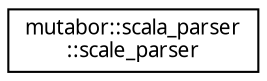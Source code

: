 digraph "Grafische Darstellung der Klassenhierarchie"
{
  edge [fontname="Sans",fontsize="10",labelfontname="Sans",labelfontsize="10"];
  node [fontname="Sans",fontsize="10",shape=record];
  rankdir="LR";
  Node0 [label="mutabor::scala_parser\l::scale_parser",height=0.2,width=0.4,color="black", fillcolor="white", style="filled",URL="$df/dcd/classmutabor_1_1scala__parser_1_1scale__parser.html",tooltip="A Bison parser. "];
}

